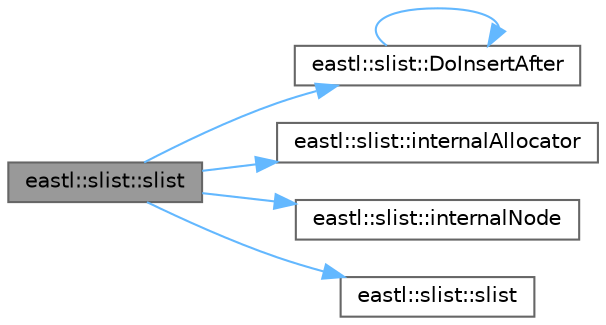 digraph "eastl::slist::slist"
{
 // LATEX_PDF_SIZE
  bgcolor="transparent";
  edge [fontname=Helvetica,fontsize=10,labelfontname=Helvetica,labelfontsize=10];
  node [fontname=Helvetica,fontsize=10,shape=box,height=0.2,width=0.4];
  rankdir="LR";
  Node1 [id="Node000001",label="eastl::slist::slist",height=0.2,width=0.4,color="gray40", fillcolor="grey60", style="filled", fontcolor="black",tooltip=" "];
  Node1 -> Node2 [id="edge6_Node000001_Node000002",color="steelblue1",style="solid",tooltip=" "];
  Node2 [id="Node000002",label="eastl::slist::DoInsertAfter",height=0.2,width=0.4,color="grey40", fillcolor="white", style="filled",URL="$classeastl_1_1slist.html#af9e79066abf336ad10c4f82fa7fbdb4f",tooltip=" "];
  Node2 -> Node2 [id="edge7_Node000002_Node000002",color="steelblue1",style="solid",tooltip=" "];
  Node1 -> Node3 [id="edge8_Node000001_Node000003",color="steelblue1",style="solid",tooltip=" "];
  Node3 [id="Node000003",label="eastl::slist::internalAllocator",height=0.2,width=0.4,color="grey40", fillcolor="white", style="filled",URL="$classeastl_1_1slist.html#ad5bd1878b176d6ff6cd70458ed2faaae",tooltip=" "];
  Node1 -> Node4 [id="edge9_Node000001_Node000004",color="steelblue1",style="solid",tooltip=" "];
  Node4 [id="Node000004",label="eastl::slist::internalNode",height=0.2,width=0.4,color="grey40", fillcolor="white", style="filled",URL="$classeastl_1_1slist.html#a395f3e3b8d341626588269b43d381f42",tooltip=" "];
  Node1 -> Node5 [id="edge10_Node000001_Node000005",color="steelblue1",style="solid",tooltip=" "];
  Node5 [id="Node000005",label="eastl::slist::slist",height=0.2,width=0.4,color="grey40", fillcolor="white", style="filled",URL="$classeastl_1_1slist.html#a37c717f0b91ca380b96687ebe0367891",tooltip=" "];
}
